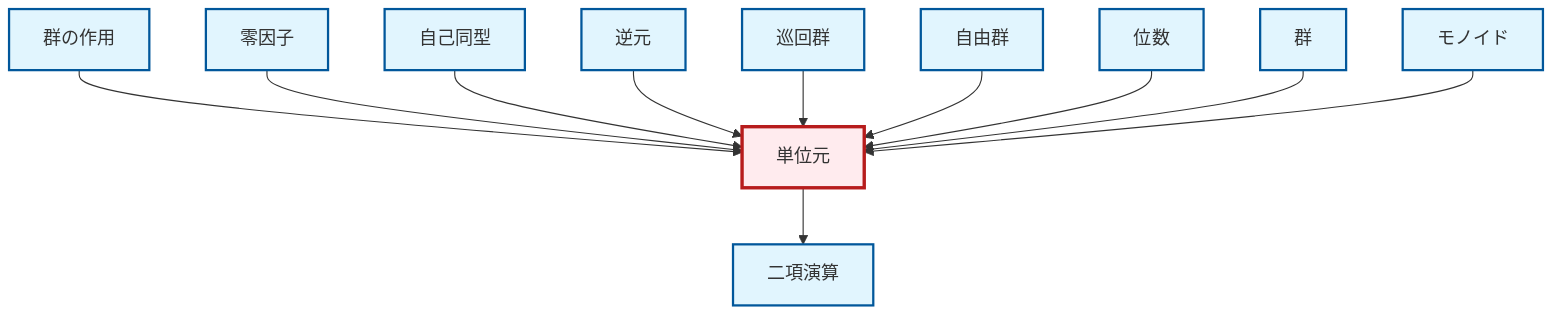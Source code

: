 graph TD
    classDef definition fill:#e1f5fe,stroke:#01579b,stroke-width:2px
    classDef theorem fill:#f3e5f5,stroke:#4a148c,stroke-width:2px
    classDef axiom fill:#fff3e0,stroke:#e65100,stroke-width:2px
    classDef example fill:#e8f5e9,stroke:#1b5e20,stroke-width:2px
    classDef current fill:#ffebee,stroke:#b71c1c,stroke-width:3px
    def-binary-operation["二項演算"]:::definition
    def-monoid["モノイド"]:::definition
    def-group-action["群の作用"]:::definition
    def-inverse-element["逆元"]:::definition
    def-automorphism["自己同型"]:::definition
    def-cyclic-group["巡回群"]:::definition
    def-free-group["自由群"]:::definition
    def-zero-divisor["零因子"]:::definition
    def-group["群"]:::definition
    def-order["位数"]:::definition
    def-identity-element["単位元"]:::definition
    def-group-action --> def-identity-element
    def-zero-divisor --> def-identity-element
    def-identity-element --> def-binary-operation
    def-automorphism --> def-identity-element
    def-inverse-element --> def-identity-element
    def-cyclic-group --> def-identity-element
    def-free-group --> def-identity-element
    def-order --> def-identity-element
    def-group --> def-identity-element
    def-monoid --> def-identity-element
    class def-identity-element current
